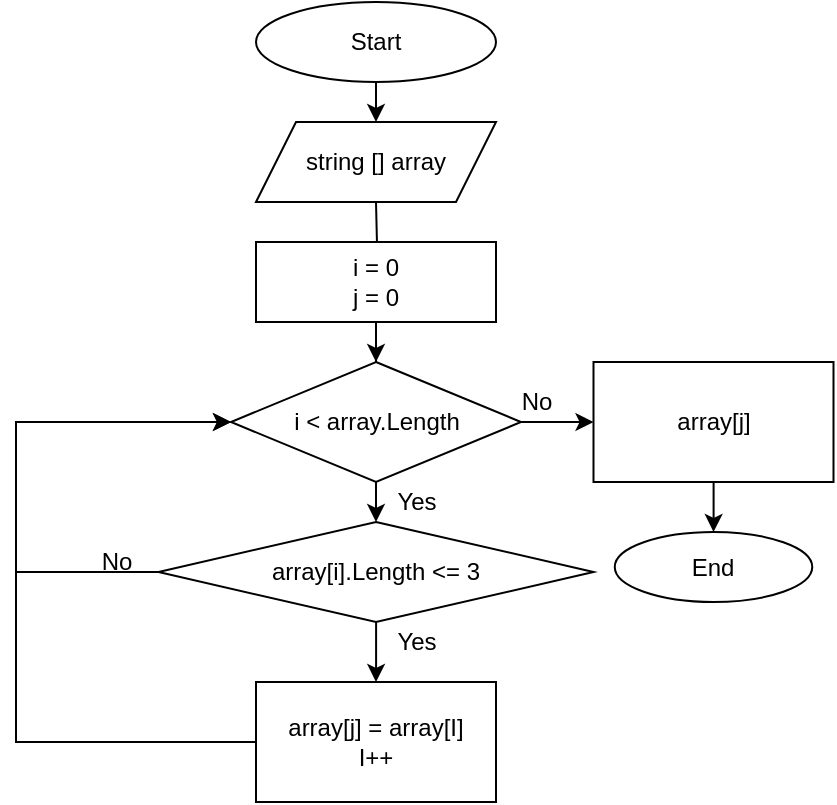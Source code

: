 <mxfile version="20.2.3" type="github">
  <diagram id="3K6D9ARrygpqdm4CgL-A" name="Страница 1">
    <mxGraphModel dx="522" dy="457" grid="1" gridSize="10" guides="1" tooltips="1" connect="1" arrows="1" fold="1" page="1" pageScale="1" pageWidth="827" pageHeight="1169" math="0" shadow="0">
      <root>
        <mxCell id="0" />
        <mxCell id="1" parent="0" />
        <mxCell id="w7U1ftGiaN2gaJWJiS_7-3" value="" style="edgeStyle=orthogonalEdgeStyle;rounded=0;orthogonalLoop=1;jettySize=auto;html=1;" edge="1" parent="1" source="w7U1ftGiaN2gaJWJiS_7-1">
          <mxGeometry relative="1" as="geometry">
            <mxPoint x="270" y="90" as="targetPoint" />
          </mxGeometry>
        </mxCell>
        <mxCell id="w7U1ftGiaN2gaJWJiS_7-1" value="Start" style="ellipse;whiteSpace=wrap;html=1;" vertex="1" parent="1">
          <mxGeometry x="210" y="30" width="120" height="40" as="geometry" />
        </mxCell>
        <mxCell id="w7U1ftGiaN2gaJWJiS_7-7" value="" style="edgeStyle=orthogonalEdgeStyle;rounded=0;orthogonalLoop=1;jettySize=auto;html=1;" edge="1" parent="1" target="w7U1ftGiaN2gaJWJiS_7-6">
          <mxGeometry relative="1" as="geometry">
            <mxPoint x="270" y="130" as="sourcePoint" />
          </mxGeometry>
        </mxCell>
        <mxCell id="w7U1ftGiaN2gaJWJiS_7-9" value="" style="edgeStyle=orthogonalEdgeStyle;rounded=0;orthogonalLoop=1;jettySize=auto;html=1;" edge="1" parent="1" source="w7U1ftGiaN2gaJWJiS_7-6" target="w7U1ftGiaN2gaJWJiS_7-8">
          <mxGeometry relative="1" as="geometry" />
        </mxCell>
        <mxCell id="w7U1ftGiaN2gaJWJiS_7-6" value="i = 0&lt;br&gt;j = 0" style="whiteSpace=wrap;html=1;" vertex="1" parent="1">
          <mxGeometry x="210" y="150" width="120" height="40" as="geometry" />
        </mxCell>
        <mxCell id="w7U1ftGiaN2gaJWJiS_7-11" value="" style="edgeStyle=orthogonalEdgeStyle;rounded=0;orthogonalLoop=1;jettySize=auto;html=1;" edge="1" parent="1" source="w7U1ftGiaN2gaJWJiS_7-8" target="w7U1ftGiaN2gaJWJiS_7-10">
          <mxGeometry relative="1" as="geometry" />
        </mxCell>
        <mxCell id="w7U1ftGiaN2gaJWJiS_7-14" value="" style="edgeStyle=orthogonalEdgeStyle;rounded=0;orthogonalLoop=1;jettySize=auto;html=1;" edge="1" parent="1" source="w7U1ftGiaN2gaJWJiS_7-8">
          <mxGeometry relative="1" as="geometry">
            <mxPoint x="378.75" y="240" as="targetPoint" />
          </mxGeometry>
        </mxCell>
        <mxCell id="w7U1ftGiaN2gaJWJiS_7-8" value="i &amp;lt; array.Length" style="rhombus;whiteSpace=wrap;html=1;" vertex="1" parent="1">
          <mxGeometry x="197.5" y="210" width="145" height="60" as="geometry" />
        </mxCell>
        <mxCell id="w7U1ftGiaN2gaJWJiS_7-17" value="" style="edgeStyle=orthogonalEdgeStyle;rounded=0;orthogonalLoop=1;jettySize=auto;html=1;" edge="1" parent="1" source="w7U1ftGiaN2gaJWJiS_7-10" target="w7U1ftGiaN2gaJWJiS_7-16">
          <mxGeometry relative="1" as="geometry" />
        </mxCell>
        <mxCell id="w7U1ftGiaN2gaJWJiS_7-20" style="edgeStyle=orthogonalEdgeStyle;rounded=0;orthogonalLoop=1;jettySize=auto;html=1;entryX=0;entryY=0.5;entryDx=0;entryDy=0;exitX=0;exitY=0.5;exitDx=0;exitDy=0;" edge="1" parent="1" source="w7U1ftGiaN2gaJWJiS_7-10" target="w7U1ftGiaN2gaJWJiS_7-8">
          <mxGeometry relative="1" as="geometry">
            <Array as="points">
              <mxPoint x="90" y="315" />
              <mxPoint x="90" y="240" />
            </Array>
          </mxGeometry>
        </mxCell>
        <mxCell id="w7U1ftGiaN2gaJWJiS_7-10" value="array[i].Length &amp;lt;= 3" style="rhombus;whiteSpace=wrap;html=1;" vertex="1" parent="1">
          <mxGeometry x="161.25" y="290" width="217.5" height="50" as="geometry" />
        </mxCell>
        <mxCell id="w7U1ftGiaN2gaJWJiS_7-12" value="Yes" style="text;html=1;align=center;verticalAlign=middle;resizable=0;points=[];autosize=1;strokeColor=none;fillColor=none;" vertex="1" parent="1">
          <mxGeometry x="270" y="265" width="40" height="30" as="geometry" />
        </mxCell>
        <mxCell id="w7U1ftGiaN2gaJWJiS_7-15" value="No" style="text;html=1;align=center;verticalAlign=middle;resizable=0;points=[];autosize=1;strokeColor=none;fillColor=none;" vertex="1" parent="1">
          <mxGeometry x="330" y="215" width="40" height="30" as="geometry" />
        </mxCell>
        <mxCell id="w7U1ftGiaN2gaJWJiS_7-19" style="edgeStyle=orthogonalEdgeStyle;rounded=0;orthogonalLoop=1;jettySize=auto;html=1;entryX=0;entryY=0.5;entryDx=0;entryDy=0;" edge="1" parent="1" source="w7U1ftGiaN2gaJWJiS_7-16" target="w7U1ftGiaN2gaJWJiS_7-8">
          <mxGeometry relative="1" as="geometry">
            <Array as="points">
              <mxPoint x="90" y="400" />
              <mxPoint x="90" y="240" />
            </Array>
          </mxGeometry>
        </mxCell>
        <mxCell id="w7U1ftGiaN2gaJWJiS_7-16" value="array[j] = array[I]&lt;br&gt;I++" style="whiteSpace=wrap;html=1;" vertex="1" parent="1">
          <mxGeometry x="210" y="370" width="120" height="60" as="geometry" />
        </mxCell>
        <mxCell id="w7U1ftGiaN2gaJWJiS_7-18" value="Yes" style="text;html=1;align=center;verticalAlign=middle;resizable=0;points=[];autosize=1;strokeColor=none;fillColor=none;" vertex="1" parent="1">
          <mxGeometry x="270" y="335" width="40" height="30" as="geometry" />
        </mxCell>
        <mxCell id="w7U1ftGiaN2gaJWJiS_7-21" value="No" style="text;html=1;align=center;verticalAlign=middle;resizable=0;points=[];autosize=1;strokeColor=none;fillColor=none;" vertex="1" parent="1">
          <mxGeometry x="120" y="295" width="40" height="30" as="geometry" />
        </mxCell>
        <mxCell id="w7U1ftGiaN2gaJWJiS_7-22" value="string [] array" style="shape=parallelogram;perimeter=parallelogramPerimeter;whiteSpace=wrap;html=1;fixedSize=1;" vertex="1" parent="1">
          <mxGeometry x="210" y="90" width="120" height="40" as="geometry" />
        </mxCell>
        <mxCell id="w7U1ftGiaN2gaJWJiS_7-26" value="" style="edgeStyle=orthogonalEdgeStyle;rounded=0;orthogonalLoop=1;jettySize=auto;html=1;" edge="1" parent="1" source="w7U1ftGiaN2gaJWJiS_7-24" target="w7U1ftGiaN2gaJWJiS_7-25">
          <mxGeometry relative="1" as="geometry" />
        </mxCell>
        <mxCell id="w7U1ftGiaN2gaJWJiS_7-24" value="array[j]" style="rounded=0;whiteSpace=wrap;html=1;" vertex="1" parent="1">
          <mxGeometry x="378.75" y="210" width="120" height="60" as="geometry" />
        </mxCell>
        <mxCell id="w7U1ftGiaN2gaJWJiS_7-25" value="End" style="ellipse;whiteSpace=wrap;html=1;rounded=0;" vertex="1" parent="1">
          <mxGeometry x="389.38" y="295" width="98.75" height="35" as="geometry" />
        </mxCell>
      </root>
    </mxGraphModel>
  </diagram>
</mxfile>

